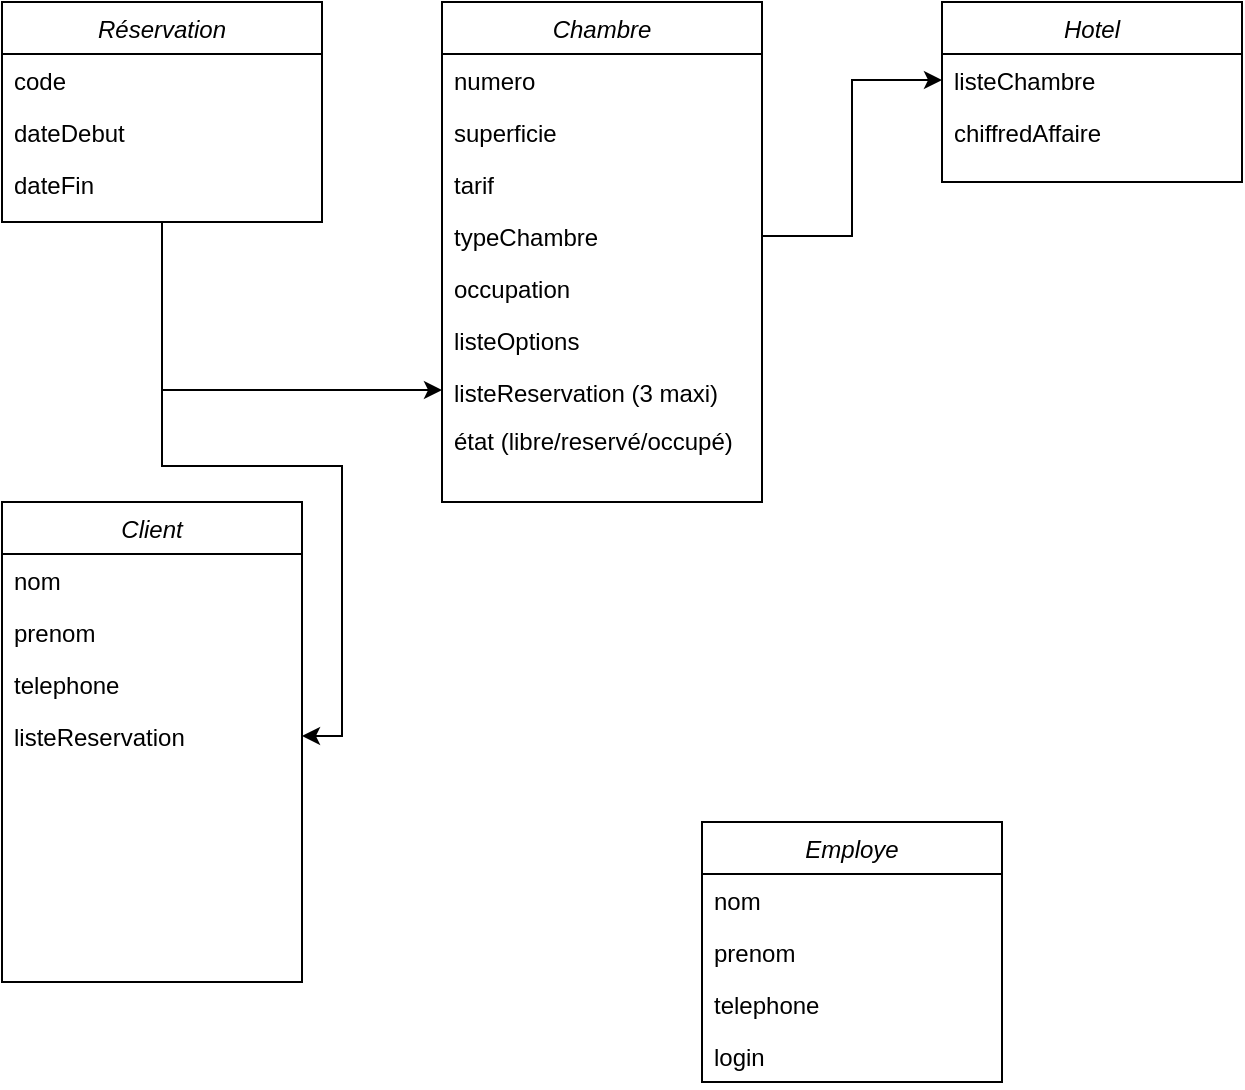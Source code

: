 <mxfile version="14.2.6" type="github">
  <diagram id="C5RBs43oDa-KdzZeNtuy" name="Page-1">
    <mxGraphModel dx="1662" dy="791" grid="1" gridSize="10" guides="1" tooltips="1" connect="1" arrows="1" fold="1" page="1" pageScale="1" pageWidth="827" pageHeight="1169" math="0" shadow="0">
      <root>
        <mxCell id="WIyWlLk6GJQsqaUBKTNV-0" />
        <mxCell id="WIyWlLk6GJQsqaUBKTNV-1" parent="WIyWlLk6GJQsqaUBKTNV-0" />
        <mxCell id="LS19bbVA6W_O7znMDpHl-14" style="edgeStyle=orthogonalEdgeStyle;rounded=0;orthogonalLoop=1;jettySize=auto;html=1;exitX=0.5;exitY=1;exitDx=0;exitDy=0;" edge="1" parent="WIyWlLk6GJQsqaUBKTNV-1" source="zkfFHV4jXpPFQw0GAbJ--0" target="LS19bbVA6W_O7znMDpHl-13">
          <mxGeometry relative="1" as="geometry" />
        </mxCell>
        <mxCell id="LS19bbVA6W_O7znMDpHl-28" style="edgeStyle=orthogonalEdgeStyle;rounded=0;orthogonalLoop=1;jettySize=auto;html=1;exitX=0.5;exitY=1;exitDx=0;exitDy=0;" edge="1" parent="WIyWlLk6GJQsqaUBKTNV-1" source="zkfFHV4jXpPFQw0GAbJ--0" target="LS19bbVA6W_O7znMDpHl-25">
          <mxGeometry relative="1" as="geometry" />
        </mxCell>
        <mxCell id="zkfFHV4jXpPFQw0GAbJ--0" value="Réservation" style="swimlane;fontStyle=2;align=center;verticalAlign=top;childLayout=stackLayout;horizontal=1;startSize=26;horizontalStack=0;resizeParent=1;resizeLast=0;collapsible=1;marginBottom=0;rounded=0;shadow=0;strokeWidth=1;" parent="WIyWlLk6GJQsqaUBKTNV-1" vertex="1">
          <mxGeometry x="60" y="70" width="160" height="110" as="geometry">
            <mxRectangle x="230" y="140" width="160" height="26" as="alternateBounds" />
          </mxGeometry>
        </mxCell>
        <mxCell id="zkfFHV4jXpPFQw0GAbJ--1" value="code" style="text;align=left;verticalAlign=top;spacingLeft=4;spacingRight=4;overflow=hidden;rotatable=0;points=[[0,0.5],[1,0.5]];portConstraint=eastwest;" parent="zkfFHV4jXpPFQw0GAbJ--0" vertex="1">
          <mxGeometry y="26" width="160" height="26" as="geometry" />
        </mxCell>
        <mxCell id="zkfFHV4jXpPFQw0GAbJ--2" value="dateDebut" style="text;align=left;verticalAlign=top;spacingLeft=4;spacingRight=4;overflow=hidden;rotatable=0;points=[[0,0.5],[1,0.5]];portConstraint=eastwest;rounded=0;shadow=0;html=0;" parent="zkfFHV4jXpPFQw0GAbJ--0" vertex="1">
          <mxGeometry y="52" width="160" height="26" as="geometry" />
        </mxCell>
        <mxCell id="zkfFHV4jXpPFQw0GAbJ--3" value="dateFin" style="text;align=left;verticalAlign=top;spacingLeft=4;spacingRight=4;overflow=hidden;rotatable=0;points=[[0,0.5],[1,0.5]];portConstraint=eastwest;rounded=0;shadow=0;html=0;" parent="zkfFHV4jXpPFQw0GAbJ--0" vertex="1">
          <mxGeometry y="78" width="160" height="26" as="geometry" />
        </mxCell>
        <mxCell id="LS19bbVA6W_O7znMDpHl-5" value="Chambre" style="swimlane;fontStyle=2;align=center;verticalAlign=top;childLayout=stackLayout;horizontal=1;startSize=26;horizontalStack=0;resizeParent=1;resizeLast=0;collapsible=1;marginBottom=0;rounded=0;shadow=0;strokeWidth=1;" vertex="1" parent="WIyWlLk6GJQsqaUBKTNV-1">
          <mxGeometry x="280" y="70" width="160" height="250" as="geometry">
            <mxRectangle x="230" y="140" width="160" height="26" as="alternateBounds" />
          </mxGeometry>
        </mxCell>
        <mxCell id="LS19bbVA6W_O7znMDpHl-6" value="numero" style="text;align=left;verticalAlign=top;spacingLeft=4;spacingRight=4;overflow=hidden;rotatable=0;points=[[0,0.5],[1,0.5]];portConstraint=eastwest;" vertex="1" parent="LS19bbVA6W_O7znMDpHl-5">
          <mxGeometry y="26" width="160" height="26" as="geometry" />
        </mxCell>
        <mxCell id="LS19bbVA6W_O7znMDpHl-7" value="superficie" style="text;align=left;verticalAlign=top;spacingLeft=4;spacingRight=4;overflow=hidden;rotatable=0;points=[[0,0.5],[1,0.5]];portConstraint=eastwest;rounded=0;shadow=0;html=0;" vertex="1" parent="LS19bbVA6W_O7znMDpHl-5">
          <mxGeometry y="52" width="160" height="26" as="geometry" />
        </mxCell>
        <mxCell id="LS19bbVA6W_O7znMDpHl-8" value="tarif" style="text;align=left;verticalAlign=top;spacingLeft=4;spacingRight=4;overflow=hidden;rotatable=0;points=[[0,0.5],[1,0.5]];portConstraint=eastwest;rounded=0;shadow=0;html=0;" vertex="1" parent="LS19bbVA6W_O7znMDpHl-5">
          <mxGeometry y="78" width="160" height="26" as="geometry" />
        </mxCell>
        <mxCell id="LS19bbVA6W_O7znMDpHl-11" value="typeChambre" style="text;align=left;verticalAlign=top;spacingLeft=4;spacingRight=4;overflow=hidden;rotatable=0;points=[[0,0.5],[1,0.5]];portConstraint=eastwest;rounded=0;shadow=0;html=0;" vertex="1" parent="LS19bbVA6W_O7znMDpHl-5">
          <mxGeometry y="104" width="160" height="26" as="geometry" />
        </mxCell>
        <mxCell id="LS19bbVA6W_O7znMDpHl-42" value="occupation" style="text;align=left;verticalAlign=top;spacingLeft=4;spacingRight=4;overflow=hidden;rotatable=0;points=[[0,0.5],[1,0.5]];portConstraint=eastwest;" vertex="1" parent="LS19bbVA6W_O7znMDpHl-5">
          <mxGeometry y="130" width="160" height="26" as="geometry" />
        </mxCell>
        <mxCell id="LS19bbVA6W_O7znMDpHl-12" value="listeOptions" style="text;align=left;verticalAlign=top;spacingLeft=4;spacingRight=4;overflow=hidden;rotatable=0;points=[[0,0.5],[1,0.5]];portConstraint=eastwest;rounded=0;shadow=0;html=0;" vertex="1" parent="LS19bbVA6W_O7znMDpHl-5">
          <mxGeometry y="156" width="160" height="26" as="geometry" />
        </mxCell>
        <mxCell id="LS19bbVA6W_O7znMDpHl-13" value="listeReservation (3 maxi)" style="text;align=left;verticalAlign=top;spacingLeft=4;spacingRight=4;overflow=hidden;rotatable=0;points=[[0,0.5],[1,0.5]];portConstraint=eastwest;rounded=0;shadow=0;html=0;" vertex="1" parent="LS19bbVA6W_O7znMDpHl-5">
          <mxGeometry y="182" width="160" height="24" as="geometry" />
        </mxCell>
        <mxCell id="LS19bbVA6W_O7znMDpHl-22" value="état (libre/reservé/occupé)" style="text;align=left;verticalAlign=top;spacingLeft=4;spacingRight=4;overflow=hidden;rotatable=0;points=[[0,0.5],[1,0.5]];portConstraint=eastwest;rounded=0;shadow=0;html=0;" vertex="1" parent="LS19bbVA6W_O7znMDpHl-5">
          <mxGeometry y="206" width="160" height="24" as="geometry" />
        </mxCell>
        <mxCell id="LS19bbVA6W_O7znMDpHl-15" value="Hotel" style="swimlane;fontStyle=2;align=center;verticalAlign=top;childLayout=stackLayout;horizontal=1;startSize=26;horizontalStack=0;resizeParent=1;resizeLast=0;collapsible=1;marginBottom=0;rounded=0;shadow=0;strokeWidth=1;" vertex="1" parent="WIyWlLk6GJQsqaUBKTNV-1">
          <mxGeometry x="530" y="70" width="150" height="90" as="geometry">
            <mxRectangle x="230" y="140" width="160" height="26" as="alternateBounds" />
          </mxGeometry>
        </mxCell>
        <mxCell id="LS19bbVA6W_O7znMDpHl-16" value="listeChambre" style="text;align=left;verticalAlign=top;spacingLeft=4;spacingRight=4;overflow=hidden;rotatable=0;points=[[0,0.5],[1,0.5]];portConstraint=eastwest;" vertex="1" parent="LS19bbVA6W_O7znMDpHl-15">
          <mxGeometry y="26" width="150" height="26" as="geometry" />
        </mxCell>
        <mxCell id="LS19bbVA6W_O7znMDpHl-23" value="chiffredAffaire" style="text;align=left;verticalAlign=top;spacingLeft=4;spacingRight=4;overflow=hidden;rotatable=0;points=[[0,0.5],[1,0.5]];portConstraint=eastwest;" vertex="1" parent="LS19bbVA6W_O7znMDpHl-15">
          <mxGeometry y="52" width="150" height="26" as="geometry" />
        </mxCell>
        <mxCell id="LS19bbVA6W_O7znMDpHl-24" value="Client" style="swimlane;fontStyle=2;align=center;verticalAlign=top;childLayout=stackLayout;horizontal=1;startSize=26;horizontalStack=0;resizeParent=1;resizeLast=0;collapsible=1;marginBottom=0;rounded=0;shadow=0;strokeWidth=1;" vertex="1" parent="WIyWlLk6GJQsqaUBKTNV-1">
          <mxGeometry x="60" y="320" width="150" height="240" as="geometry">
            <mxRectangle x="230" y="140" width="160" height="26" as="alternateBounds" />
          </mxGeometry>
        </mxCell>
        <mxCell id="LS19bbVA6W_O7znMDpHl-26" value="nom" style="text;align=left;verticalAlign=top;spacingLeft=4;spacingRight=4;overflow=hidden;rotatable=0;points=[[0,0.5],[1,0.5]];portConstraint=eastwest;" vertex="1" parent="LS19bbVA6W_O7znMDpHl-24">
          <mxGeometry y="26" width="150" height="26" as="geometry" />
        </mxCell>
        <mxCell id="LS19bbVA6W_O7znMDpHl-29" value="prenom" style="text;align=left;verticalAlign=top;spacingLeft=4;spacingRight=4;overflow=hidden;rotatable=0;points=[[0,0.5],[1,0.5]];portConstraint=eastwest;" vertex="1" parent="LS19bbVA6W_O7znMDpHl-24">
          <mxGeometry y="52" width="150" height="26" as="geometry" />
        </mxCell>
        <mxCell id="LS19bbVA6W_O7znMDpHl-30" value="telephone" style="text;align=left;verticalAlign=top;spacingLeft=4;spacingRight=4;overflow=hidden;rotatable=0;points=[[0,0.5],[1,0.5]];portConstraint=eastwest;" vertex="1" parent="LS19bbVA6W_O7znMDpHl-24">
          <mxGeometry y="78" width="150" height="26" as="geometry" />
        </mxCell>
        <mxCell id="LS19bbVA6W_O7znMDpHl-25" value="listeReservation" style="text;align=left;verticalAlign=top;spacingLeft=4;spacingRight=4;overflow=hidden;rotatable=0;points=[[0,0.5],[1,0.5]];portConstraint=eastwest;" vertex="1" parent="LS19bbVA6W_O7znMDpHl-24">
          <mxGeometry y="104" width="150" height="26" as="geometry" />
        </mxCell>
        <mxCell id="LS19bbVA6W_O7znMDpHl-32" value="Employe" style="swimlane;fontStyle=2;align=center;verticalAlign=top;childLayout=stackLayout;horizontal=1;startSize=26;horizontalStack=0;resizeParent=1;resizeLast=0;collapsible=1;marginBottom=0;rounded=0;shadow=0;strokeWidth=1;" vertex="1" parent="WIyWlLk6GJQsqaUBKTNV-1">
          <mxGeometry x="410" y="480" width="150" height="130" as="geometry">
            <mxRectangle x="230" y="140" width="160" height="26" as="alternateBounds" />
          </mxGeometry>
        </mxCell>
        <mxCell id="LS19bbVA6W_O7znMDpHl-33" value="nom" style="text;align=left;verticalAlign=top;spacingLeft=4;spacingRight=4;overflow=hidden;rotatable=0;points=[[0,0.5],[1,0.5]];portConstraint=eastwest;" vertex="1" parent="LS19bbVA6W_O7znMDpHl-32">
          <mxGeometry y="26" width="150" height="26" as="geometry" />
        </mxCell>
        <mxCell id="LS19bbVA6W_O7znMDpHl-34" value="prenom" style="text;align=left;verticalAlign=top;spacingLeft=4;spacingRight=4;overflow=hidden;rotatable=0;points=[[0,0.5],[1,0.5]];portConstraint=eastwest;" vertex="1" parent="LS19bbVA6W_O7znMDpHl-32">
          <mxGeometry y="52" width="150" height="26" as="geometry" />
        </mxCell>
        <mxCell id="LS19bbVA6W_O7znMDpHl-35" value="telephone" style="text;align=left;verticalAlign=top;spacingLeft=4;spacingRight=4;overflow=hidden;rotatable=0;points=[[0,0.5],[1,0.5]];portConstraint=eastwest;" vertex="1" parent="LS19bbVA6W_O7znMDpHl-32">
          <mxGeometry y="78" width="150" height="26" as="geometry" />
        </mxCell>
        <mxCell id="LS19bbVA6W_O7znMDpHl-36" value="login" style="text;align=left;verticalAlign=top;spacingLeft=4;spacingRight=4;overflow=hidden;rotatable=0;points=[[0,0.5],[1,0.5]];portConstraint=eastwest;" vertex="1" parent="LS19bbVA6W_O7znMDpHl-32">
          <mxGeometry y="104" width="150" height="26" as="geometry" />
        </mxCell>
        <mxCell id="LS19bbVA6W_O7znMDpHl-43" style="edgeStyle=orthogonalEdgeStyle;rounded=0;orthogonalLoop=1;jettySize=auto;html=1;exitX=1;exitY=0.5;exitDx=0;exitDy=0;entryX=0;entryY=0.5;entryDx=0;entryDy=0;" edge="1" parent="WIyWlLk6GJQsqaUBKTNV-1" source="LS19bbVA6W_O7znMDpHl-11" target="LS19bbVA6W_O7znMDpHl-16">
          <mxGeometry relative="1" as="geometry" />
        </mxCell>
      </root>
    </mxGraphModel>
  </diagram>
</mxfile>
